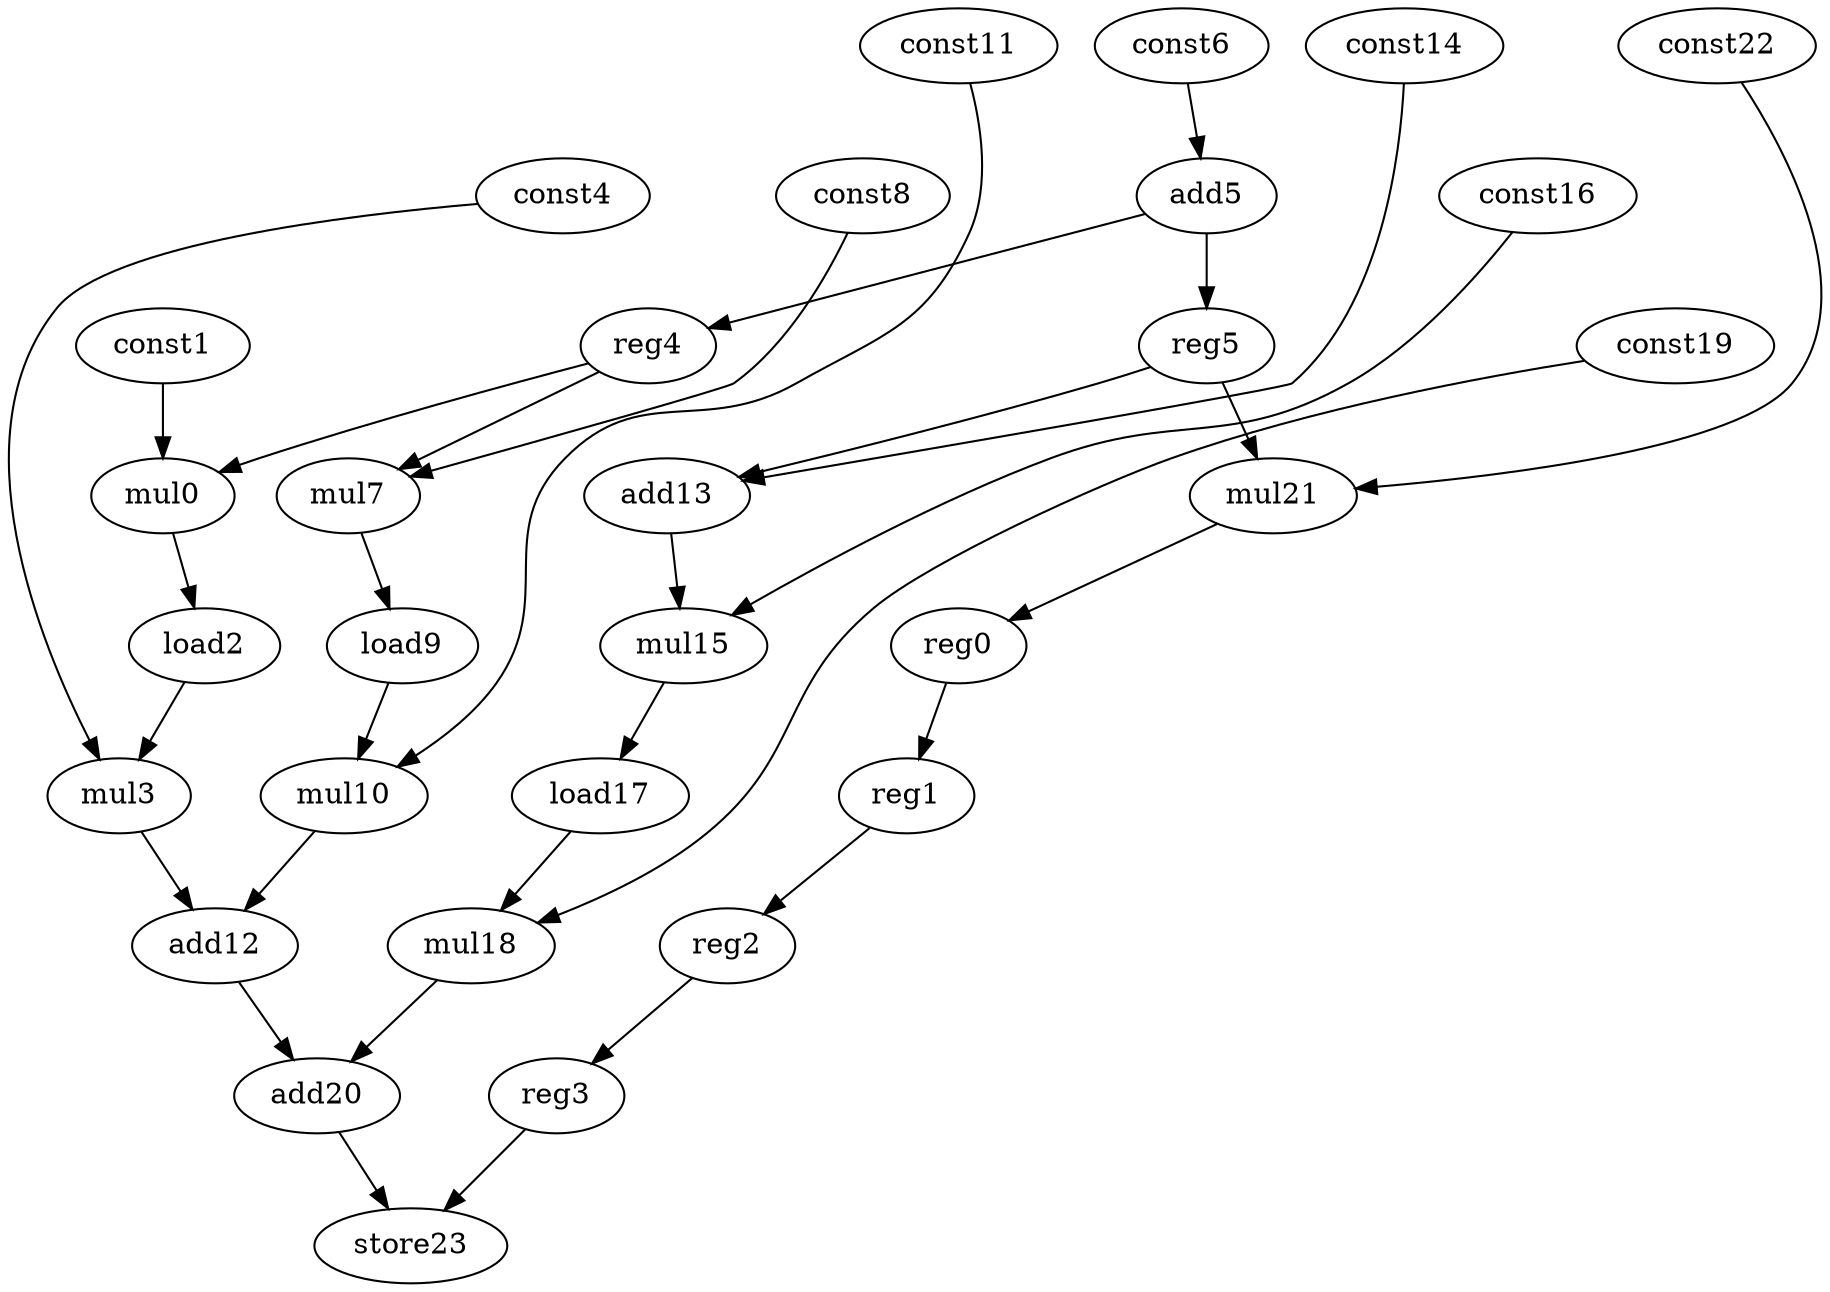 digraph G {
    mul0;
    load2;
    const1;
    mul3;
    add12;
    const4;
    add5;
    reg4;
    reg5;
    const6;
    mul7;
    load9;
    const8;
    mul10;
    const11;
    add20;
    add13;
    mul15;
    const14;
    load17;
    const16;
    mul18;
    const19;
    store23;
    mul21;
    reg0;
    const22;
    reg1;
    reg2;
    reg3;
    mul0 -> load2 [weight=0];
    load2 -> mul3 [weight=0];
    const1 -> mul0 [weight=1];
    mul3 -> add12 [weight=0];
    add12 -> add20 [weight=0];
    const4 -> mul3 [weight=0];
    add5 -> reg4 [weight=0];
    add5 -> reg5 [weight=1];
    reg4 -> mul7 [weight=0];
    reg4 -> mul0 [weight=0];
    reg5 -> add13 [weight=0];
    reg5 -> mul21 [weight=0];
    const6 -> add5 [weight=0];
    mul7 -> load9 [weight=0];
    load9 -> mul10 [weight=0];
    const8 -> mul7 [weight=0];
    mul10 -> add12 [weight=0];
    const11 -> mul10 [weight=0];
    add20 -> store23 [weight=0];
    add13 -> mul15 [weight=0];
    mul15 -> load17 [weight=0];
    const14 -> add13 [weight=0];
    load17 -> mul18 [weight=0];
    const16 -> mul15 [weight=0];
    mul18 -> add20 [weight=0];
    const19 -> mul18 [weight=0];
    mul21 -> reg0 [weight=0];
    reg0 -> reg1 [weight=0];
    const22 -> mul21 [weight=0];
    reg1 -> reg2 [weight=0];
    reg2 -> reg3 [weight=0];
    reg3 -> store23 [weight=0];
}
